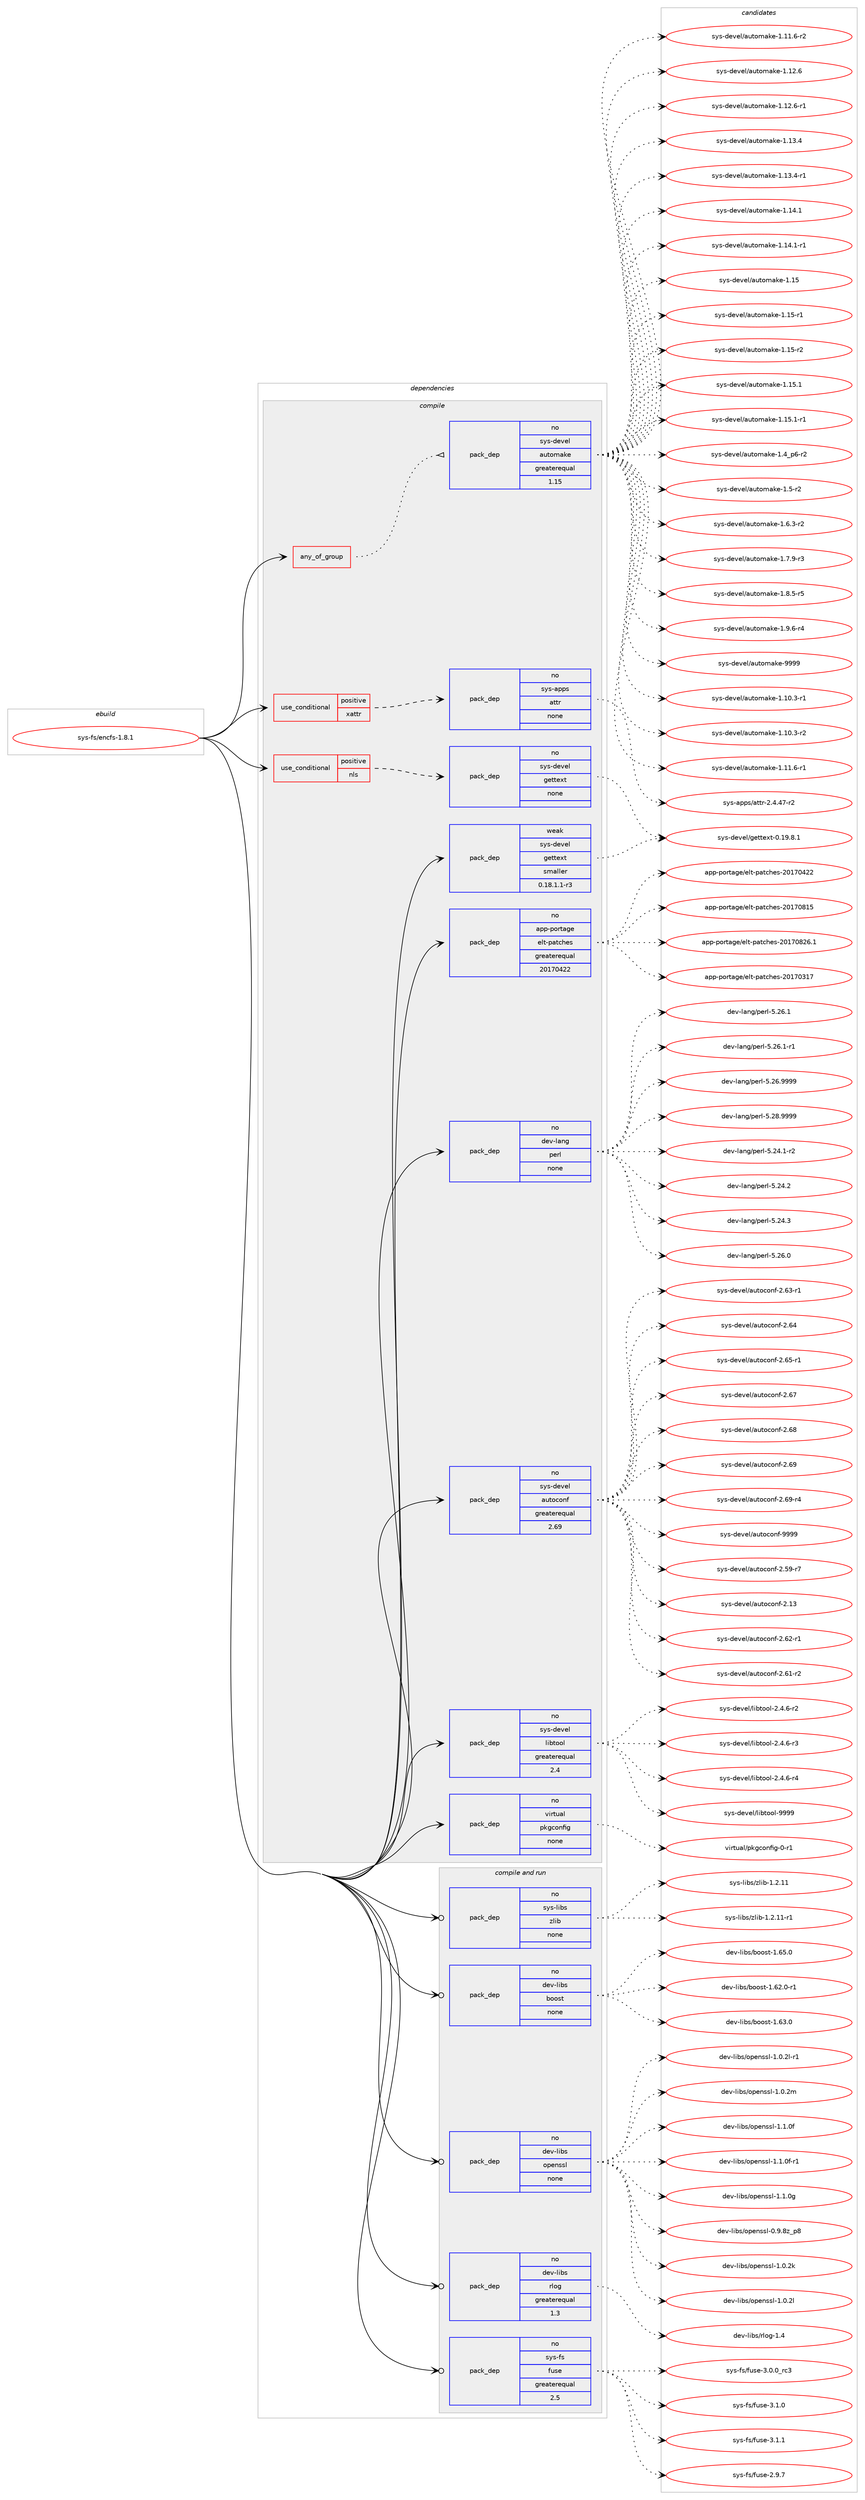 digraph prolog {

# *************
# Graph options
# *************

newrank=true;
concentrate=true;
compound=true;
graph [rankdir=LR,fontname=Helvetica,fontsize=10,ranksep=1.5];#, ranksep=2.5, nodesep=0.2];
edge  [arrowhead=vee];
node  [fontname=Helvetica,fontsize=10];

# **********
# The ebuild
# **********

subgraph cluster_leftcol {
color=gray;
rank=same;
label=<<i>ebuild</i>>;
id [label="sys-fs/encfs-1.8.1", color=red, width=4, href="../sys-fs/encfs-1.8.1.svg"];
}

# ****************
# The dependencies
# ****************

subgraph cluster_midcol {
color=gray;
label=<<i>dependencies</i>>;
subgraph cluster_compile {
fillcolor="#eeeeee";
style=filled;
label=<<i>compile</i>>;
subgraph any8224 {
dependency487997 [label=<<TABLE BORDER="0" CELLBORDER="1" CELLSPACING="0" CELLPADDING="4"><TR><TD CELLPADDING="10">any_of_group</TD></TR></TABLE>>, shape=none, color=red];subgraph pack362623 {
dependency487998 [label=<<TABLE BORDER="0" CELLBORDER="1" CELLSPACING="0" CELLPADDING="4" WIDTH="220"><TR><TD ROWSPAN="6" CELLPADDING="30">pack_dep</TD></TR><TR><TD WIDTH="110">no</TD></TR><TR><TD>sys-devel</TD></TR><TR><TD>automake</TD></TR><TR><TD>greaterequal</TD></TR><TR><TD>1.15</TD></TR></TABLE>>, shape=none, color=blue];
}
dependency487997:e -> dependency487998:w [weight=20,style="dotted",arrowhead="oinv"];
}
id:e -> dependency487997:w [weight=20,style="solid",arrowhead="vee"];
subgraph cond116851 {
dependency487999 [label=<<TABLE BORDER="0" CELLBORDER="1" CELLSPACING="0" CELLPADDING="4"><TR><TD ROWSPAN="3" CELLPADDING="10">use_conditional</TD></TR><TR><TD>positive</TD></TR><TR><TD>nls</TD></TR></TABLE>>, shape=none, color=red];
subgraph pack362624 {
dependency488000 [label=<<TABLE BORDER="0" CELLBORDER="1" CELLSPACING="0" CELLPADDING="4" WIDTH="220"><TR><TD ROWSPAN="6" CELLPADDING="30">pack_dep</TD></TR><TR><TD WIDTH="110">no</TD></TR><TR><TD>sys-devel</TD></TR><TR><TD>gettext</TD></TR><TR><TD>none</TD></TR><TR><TD></TD></TR></TABLE>>, shape=none, color=blue];
}
dependency487999:e -> dependency488000:w [weight=20,style="dashed",arrowhead="vee"];
}
id:e -> dependency487999:w [weight=20,style="solid",arrowhead="vee"];
subgraph cond116852 {
dependency488001 [label=<<TABLE BORDER="0" CELLBORDER="1" CELLSPACING="0" CELLPADDING="4"><TR><TD ROWSPAN="3" CELLPADDING="10">use_conditional</TD></TR><TR><TD>positive</TD></TR><TR><TD>xattr</TD></TR></TABLE>>, shape=none, color=red];
subgraph pack362625 {
dependency488002 [label=<<TABLE BORDER="0" CELLBORDER="1" CELLSPACING="0" CELLPADDING="4" WIDTH="220"><TR><TD ROWSPAN="6" CELLPADDING="30">pack_dep</TD></TR><TR><TD WIDTH="110">no</TD></TR><TR><TD>sys-apps</TD></TR><TR><TD>attr</TD></TR><TR><TD>none</TD></TR><TR><TD></TD></TR></TABLE>>, shape=none, color=blue];
}
dependency488001:e -> dependency488002:w [weight=20,style="dashed",arrowhead="vee"];
}
id:e -> dependency488001:w [weight=20,style="solid",arrowhead="vee"];
subgraph pack362626 {
dependency488003 [label=<<TABLE BORDER="0" CELLBORDER="1" CELLSPACING="0" CELLPADDING="4" WIDTH="220"><TR><TD ROWSPAN="6" CELLPADDING="30">pack_dep</TD></TR><TR><TD WIDTH="110">no</TD></TR><TR><TD>app-portage</TD></TR><TR><TD>elt-patches</TD></TR><TR><TD>greaterequal</TD></TR><TR><TD>20170422</TD></TR></TABLE>>, shape=none, color=blue];
}
id:e -> dependency488003:w [weight=20,style="solid",arrowhead="vee"];
subgraph pack362627 {
dependency488004 [label=<<TABLE BORDER="0" CELLBORDER="1" CELLSPACING="0" CELLPADDING="4" WIDTH="220"><TR><TD ROWSPAN="6" CELLPADDING="30">pack_dep</TD></TR><TR><TD WIDTH="110">no</TD></TR><TR><TD>dev-lang</TD></TR><TR><TD>perl</TD></TR><TR><TD>none</TD></TR><TR><TD></TD></TR></TABLE>>, shape=none, color=blue];
}
id:e -> dependency488004:w [weight=20,style="solid",arrowhead="vee"];
subgraph pack362628 {
dependency488005 [label=<<TABLE BORDER="0" CELLBORDER="1" CELLSPACING="0" CELLPADDING="4" WIDTH="220"><TR><TD ROWSPAN="6" CELLPADDING="30">pack_dep</TD></TR><TR><TD WIDTH="110">no</TD></TR><TR><TD>sys-devel</TD></TR><TR><TD>autoconf</TD></TR><TR><TD>greaterequal</TD></TR><TR><TD>2.69</TD></TR></TABLE>>, shape=none, color=blue];
}
id:e -> dependency488005:w [weight=20,style="solid",arrowhead="vee"];
subgraph pack362629 {
dependency488006 [label=<<TABLE BORDER="0" CELLBORDER="1" CELLSPACING="0" CELLPADDING="4" WIDTH="220"><TR><TD ROWSPAN="6" CELLPADDING="30">pack_dep</TD></TR><TR><TD WIDTH="110">no</TD></TR><TR><TD>sys-devel</TD></TR><TR><TD>libtool</TD></TR><TR><TD>greaterequal</TD></TR><TR><TD>2.4</TD></TR></TABLE>>, shape=none, color=blue];
}
id:e -> dependency488006:w [weight=20,style="solid",arrowhead="vee"];
subgraph pack362630 {
dependency488007 [label=<<TABLE BORDER="0" CELLBORDER="1" CELLSPACING="0" CELLPADDING="4" WIDTH="220"><TR><TD ROWSPAN="6" CELLPADDING="30">pack_dep</TD></TR><TR><TD WIDTH="110">no</TD></TR><TR><TD>virtual</TD></TR><TR><TD>pkgconfig</TD></TR><TR><TD>none</TD></TR><TR><TD></TD></TR></TABLE>>, shape=none, color=blue];
}
id:e -> dependency488007:w [weight=20,style="solid",arrowhead="vee"];
subgraph pack362631 {
dependency488008 [label=<<TABLE BORDER="0" CELLBORDER="1" CELLSPACING="0" CELLPADDING="4" WIDTH="220"><TR><TD ROWSPAN="6" CELLPADDING="30">pack_dep</TD></TR><TR><TD WIDTH="110">weak</TD></TR><TR><TD>sys-devel</TD></TR><TR><TD>gettext</TD></TR><TR><TD>smaller</TD></TR><TR><TD>0.18.1.1-r3</TD></TR></TABLE>>, shape=none, color=blue];
}
id:e -> dependency488008:w [weight=20,style="solid",arrowhead="vee"];
}
subgraph cluster_compileandrun {
fillcolor="#eeeeee";
style=filled;
label=<<i>compile and run</i>>;
subgraph pack362632 {
dependency488009 [label=<<TABLE BORDER="0" CELLBORDER="1" CELLSPACING="0" CELLPADDING="4" WIDTH="220"><TR><TD ROWSPAN="6" CELLPADDING="30">pack_dep</TD></TR><TR><TD WIDTH="110">no</TD></TR><TR><TD>dev-libs</TD></TR><TR><TD>boost</TD></TR><TR><TD>none</TD></TR><TR><TD></TD></TR></TABLE>>, shape=none, color=blue];
}
id:e -> dependency488009:w [weight=20,style="solid",arrowhead="odotvee"];
subgraph pack362633 {
dependency488010 [label=<<TABLE BORDER="0" CELLBORDER="1" CELLSPACING="0" CELLPADDING="4" WIDTH="220"><TR><TD ROWSPAN="6" CELLPADDING="30">pack_dep</TD></TR><TR><TD WIDTH="110">no</TD></TR><TR><TD>dev-libs</TD></TR><TR><TD>openssl</TD></TR><TR><TD>none</TD></TR><TR><TD></TD></TR></TABLE>>, shape=none, color=blue];
}
id:e -> dependency488010:w [weight=20,style="solid",arrowhead="odotvee"];
subgraph pack362634 {
dependency488011 [label=<<TABLE BORDER="0" CELLBORDER="1" CELLSPACING="0" CELLPADDING="4" WIDTH="220"><TR><TD ROWSPAN="6" CELLPADDING="30">pack_dep</TD></TR><TR><TD WIDTH="110">no</TD></TR><TR><TD>dev-libs</TD></TR><TR><TD>rlog</TD></TR><TR><TD>greaterequal</TD></TR><TR><TD>1.3</TD></TR></TABLE>>, shape=none, color=blue];
}
id:e -> dependency488011:w [weight=20,style="solid",arrowhead="odotvee"];
subgraph pack362635 {
dependency488012 [label=<<TABLE BORDER="0" CELLBORDER="1" CELLSPACING="0" CELLPADDING="4" WIDTH="220"><TR><TD ROWSPAN="6" CELLPADDING="30">pack_dep</TD></TR><TR><TD WIDTH="110">no</TD></TR><TR><TD>sys-fs</TD></TR><TR><TD>fuse</TD></TR><TR><TD>greaterequal</TD></TR><TR><TD>2.5</TD></TR></TABLE>>, shape=none, color=blue];
}
id:e -> dependency488012:w [weight=20,style="solid",arrowhead="odotvee"];
subgraph pack362636 {
dependency488013 [label=<<TABLE BORDER="0" CELLBORDER="1" CELLSPACING="0" CELLPADDING="4" WIDTH="220"><TR><TD ROWSPAN="6" CELLPADDING="30">pack_dep</TD></TR><TR><TD WIDTH="110">no</TD></TR><TR><TD>sys-libs</TD></TR><TR><TD>zlib</TD></TR><TR><TD>none</TD></TR><TR><TD></TD></TR></TABLE>>, shape=none, color=blue];
}
id:e -> dependency488013:w [weight=20,style="solid",arrowhead="odotvee"];
}
subgraph cluster_run {
fillcolor="#eeeeee";
style=filled;
label=<<i>run</i>>;
}
}

# **************
# The candidates
# **************

subgraph cluster_choices {
rank=same;
color=gray;
label=<<i>candidates</i>>;

subgraph choice362623 {
color=black;
nodesep=1;
choice11512111545100101118101108479711711611110997107101454946494846514511449 [label="sys-devel/automake-1.10.3-r1", color=red, width=4,href="../sys-devel/automake-1.10.3-r1.svg"];
choice11512111545100101118101108479711711611110997107101454946494846514511450 [label="sys-devel/automake-1.10.3-r2", color=red, width=4,href="../sys-devel/automake-1.10.3-r2.svg"];
choice11512111545100101118101108479711711611110997107101454946494946544511449 [label="sys-devel/automake-1.11.6-r1", color=red, width=4,href="../sys-devel/automake-1.11.6-r1.svg"];
choice11512111545100101118101108479711711611110997107101454946494946544511450 [label="sys-devel/automake-1.11.6-r2", color=red, width=4,href="../sys-devel/automake-1.11.6-r2.svg"];
choice1151211154510010111810110847971171161111099710710145494649504654 [label="sys-devel/automake-1.12.6", color=red, width=4,href="../sys-devel/automake-1.12.6.svg"];
choice11512111545100101118101108479711711611110997107101454946495046544511449 [label="sys-devel/automake-1.12.6-r1", color=red, width=4,href="../sys-devel/automake-1.12.6-r1.svg"];
choice1151211154510010111810110847971171161111099710710145494649514652 [label="sys-devel/automake-1.13.4", color=red, width=4,href="../sys-devel/automake-1.13.4.svg"];
choice11512111545100101118101108479711711611110997107101454946495146524511449 [label="sys-devel/automake-1.13.4-r1", color=red, width=4,href="../sys-devel/automake-1.13.4-r1.svg"];
choice1151211154510010111810110847971171161111099710710145494649524649 [label="sys-devel/automake-1.14.1", color=red, width=4,href="../sys-devel/automake-1.14.1.svg"];
choice11512111545100101118101108479711711611110997107101454946495246494511449 [label="sys-devel/automake-1.14.1-r1", color=red, width=4,href="../sys-devel/automake-1.14.1-r1.svg"];
choice115121115451001011181011084797117116111109971071014549464953 [label="sys-devel/automake-1.15", color=red, width=4,href="../sys-devel/automake-1.15.svg"];
choice1151211154510010111810110847971171161111099710710145494649534511449 [label="sys-devel/automake-1.15-r1", color=red, width=4,href="../sys-devel/automake-1.15-r1.svg"];
choice1151211154510010111810110847971171161111099710710145494649534511450 [label="sys-devel/automake-1.15-r2", color=red, width=4,href="../sys-devel/automake-1.15-r2.svg"];
choice1151211154510010111810110847971171161111099710710145494649534649 [label="sys-devel/automake-1.15.1", color=red, width=4,href="../sys-devel/automake-1.15.1.svg"];
choice11512111545100101118101108479711711611110997107101454946495346494511449 [label="sys-devel/automake-1.15.1-r1", color=red, width=4,href="../sys-devel/automake-1.15.1-r1.svg"];
choice115121115451001011181011084797117116111109971071014549465295112544511450 [label="sys-devel/automake-1.4_p6-r2", color=red, width=4,href="../sys-devel/automake-1.4_p6-r2.svg"];
choice11512111545100101118101108479711711611110997107101454946534511450 [label="sys-devel/automake-1.5-r2", color=red, width=4,href="../sys-devel/automake-1.5-r2.svg"];
choice115121115451001011181011084797117116111109971071014549465446514511450 [label="sys-devel/automake-1.6.3-r2", color=red, width=4,href="../sys-devel/automake-1.6.3-r2.svg"];
choice115121115451001011181011084797117116111109971071014549465546574511451 [label="sys-devel/automake-1.7.9-r3", color=red, width=4,href="../sys-devel/automake-1.7.9-r3.svg"];
choice115121115451001011181011084797117116111109971071014549465646534511453 [label="sys-devel/automake-1.8.5-r5", color=red, width=4,href="../sys-devel/automake-1.8.5-r5.svg"];
choice115121115451001011181011084797117116111109971071014549465746544511452 [label="sys-devel/automake-1.9.6-r4", color=red, width=4,href="../sys-devel/automake-1.9.6-r4.svg"];
choice115121115451001011181011084797117116111109971071014557575757 [label="sys-devel/automake-9999", color=red, width=4,href="../sys-devel/automake-9999.svg"];
dependency487998:e -> choice11512111545100101118101108479711711611110997107101454946494846514511449:w [style=dotted,weight="100"];
dependency487998:e -> choice11512111545100101118101108479711711611110997107101454946494846514511450:w [style=dotted,weight="100"];
dependency487998:e -> choice11512111545100101118101108479711711611110997107101454946494946544511449:w [style=dotted,weight="100"];
dependency487998:e -> choice11512111545100101118101108479711711611110997107101454946494946544511450:w [style=dotted,weight="100"];
dependency487998:e -> choice1151211154510010111810110847971171161111099710710145494649504654:w [style=dotted,weight="100"];
dependency487998:e -> choice11512111545100101118101108479711711611110997107101454946495046544511449:w [style=dotted,weight="100"];
dependency487998:e -> choice1151211154510010111810110847971171161111099710710145494649514652:w [style=dotted,weight="100"];
dependency487998:e -> choice11512111545100101118101108479711711611110997107101454946495146524511449:w [style=dotted,weight="100"];
dependency487998:e -> choice1151211154510010111810110847971171161111099710710145494649524649:w [style=dotted,weight="100"];
dependency487998:e -> choice11512111545100101118101108479711711611110997107101454946495246494511449:w [style=dotted,weight="100"];
dependency487998:e -> choice115121115451001011181011084797117116111109971071014549464953:w [style=dotted,weight="100"];
dependency487998:e -> choice1151211154510010111810110847971171161111099710710145494649534511449:w [style=dotted,weight="100"];
dependency487998:e -> choice1151211154510010111810110847971171161111099710710145494649534511450:w [style=dotted,weight="100"];
dependency487998:e -> choice1151211154510010111810110847971171161111099710710145494649534649:w [style=dotted,weight="100"];
dependency487998:e -> choice11512111545100101118101108479711711611110997107101454946495346494511449:w [style=dotted,weight="100"];
dependency487998:e -> choice115121115451001011181011084797117116111109971071014549465295112544511450:w [style=dotted,weight="100"];
dependency487998:e -> choice11512111545100101118101108479711711611110997107101454946534511450:w [style=dotted,weight="100"];
dependency487998:e -> choice115121115451001011181011084797117116111109971071014549465446514511450:w [style=dotted,weight="100"];
dependency487998:e -> choice115121115451001011181011084797117116111109971071014549465546574511451:w [style=dotted,weight="100"];
dependency487998:e -> choice115121115451001011181011084797117116111109971071014549465646534511453:w [style=dotted,weight="100"];
dependency487998:e -> choice115121115451001011181011084797117116111109971071014549465746544511452:w [style=dotted,weight="100"];
dependency487998:e -> choice115121115451001011181011084797117116111109971071014557575757:w [style=dotted,weight="100"];
}
subgraph choice362624 {
color=black;
nodesep=1;
choice1151211154510010111810110847103101116116101120116454846495746564649 [label="sys-devel/gettext-0.19.8.1", color=red, width=4,href="../sys-devel/gettext-0.19.8.1.svg"];
dependency488000:e -> choice1151211154510010111810110847103101116116101120116454846495746564649:w [style=dotted,weight="100"];
}
subgraph choice362625 {
color=black;
nodesep=1;
choice11512111545971121121154797116116114455046524652554511450 [label="sys-apps/attr-2.4.47-r2", color=red, width=4,href="../sys-apps/attr-2.4.47-r2.svg"];
dependency488002:e -> choice11512111545971121121154797116116114455046524652554511450:w [style=dotted,weight="100"];
}
subgraph choice362626 {
color=black;
nodesep=1;
choice97112112451121111141169710310147101108116451129711699104101115455048495548514955 [label="app-portage/elt-patches-20170317", color=red, width=4,href="../app-portage/elt-patches-20170317.svg"];
choice97112112451121111141169710310147101108116451129711699104101115455048495548525050 [label="app-portage/elt-patches-20170422", color=red, width=4,href="../app-portage/elt-patches-20170422.svg"];
choice97112112451121111141169710310147101108116451129711699104101115455048495548564953 [label="app-portage/elt-patches-20170815", color=red, width=4,href="../app-portage/elt-patches-20170815.svg"];
choice971121124511211111411697103101471011081164511297116991041011154550484955485650544649 [label="app-portage/elt-patches-20170826.1", color=red, width=4,href="../app-portage/elt-patches-20170826.1.svg"];
dependency488003:e -> choice97112112451121111141169710310147101108116451129711699104101115455048495548514955:w [style=dotted,weight="100"];
dependency488003:e -> choice97112112451121111141169710310147101108116451129711699104101115455048495548525050:w [style=dotted,weight="100"];
dependency488003:e -> choice97112112451121111141169710310147101108116451129711699104101115455048495548564953:w [style=dotted,weight="100"];
dependency488003:e -> choice971121124511211111411697103101471011081164511297116991041011154550484955485650544649:w [style=dotted,weight="100"];
}
subgraph choice362627 {
color=black;
nodesep=1;
choice100101118451089711010347112101114108455346505246494511450 [label="dev-lang/perl-5.24.1-r2", color=red, width=4,href="../dev-lang/perl-5.24.1-r2.svg"];
choice10010111845108971101034711210111410845534650524650 [label="dev-lang/perl-5.24.2", color=red, width=4,href="../dev-lang/perl-5.24.2.svg"];
choice10010111845108971101034711210111410845534650524651 [label="dev-lang/perl-5.24.3", color=red, width=4,href="../dev-lang/perl-5.24.3.svg"];
choice10010111845108971101034711210111410845534650544648 [label="dev-lang/perl-5.26.0", color=red, width=4,href="../dev-lang/perl-5.26.0.svg"];
choice10010111845108971101034711210111410845534650544649 [label="dev-lang/perl-5.26.1", color=red, width=4,href="../dev-lang/perl-5.26.1.svg"];
choice100101118451089711010347112101114108455346505446494511449 [label="dev-lang/perl-5.26.1-r1", color=red, width=4,href="../dev-lang/perl-5.26.1-r1.svg"];
choice10010111845108971101034711210111410845534650544657575757 [label="dev-lang/perl-5.26.9999", color=red, width=4,href="../dev-lang/perl-5.26.9999.svg"];
choice10010111845108971101034711210111410845534650564657575757 [label="dev-lang/perl-5.28.9999", color=red, width=4,href="../dev-lang/perl-5.28.9999.svg"];
dependency488004:e -> choice100101118451089711010347112101114108455346505246494511450:w [style=dotted,weight="100"];
dependency488004:e -> choice10010111845108971101034711210111410845534650524650:w [style=dotted,weight="100"];
dependency488004:e -> choice10010111845108971101034711210111410845534650524651:w [style=dotted,weight="100"];
dependency488004:e -> choice10010111845108971101034711210111410845534650544648:w [style=dotted,weight="100"];
dependency488004:e -> choice10010111845108971101034711210111410845534650544649:w [style=dotted,weight="100"];
dependency488004:e -> choice100101118451089711010347112101114108455346505446494511449:w [style=dotted,weight="100"];
dependency488004:e -> choice10010111845108971101034711210111410845534650544657575757:w [style=dotted,weight="100"];
dependency488004:e -> choice10010111845108971101034711210111410845534650564657575757:w [style=dotted,weight="100"];
}
subgraph choice362628 {
color=black;
nodesep=1;
choice115121115451001011181011084797117116111991111101024550464951 [label="sys-devel/autoconf-2.13", color=red, width=4,href="../sys-devel/autoconf-2.13.svg"];
choice1151211154510010111810110847971171161119911111010245504653574511455 [label="sys-devel/autoconf-2.59-r7", color=red, width=4,href="../sys-devel/autoconf-2.59-r7.svg"];
choice1151211154510010111810110847971171161119911111010245504654494511450 [label="sys-devel/autoconf-2.61-r2", color=red, width=4,href="../sys-devel/autoconf-2.61-r2.svg"];
choice1151211154510010111810110847971171161119911111010245504654504511449 [label="sys-devel/autoconf-2.62-r1", color=red, width=4,href="../sys-devel/autoconf-2.62-r1.svg"];
choice1151211154510010111810110847971171161119911111010245504654514511449 [label="sys-devel/autoconf-2.63-r1", color=red, width=4,href="../sys-devel/autoconf-2.63-r1.svg"];
choice115121115451001011181011084797117116111991111101024550465452 [label="sys-devel/autoconf-2.64", color=red, width=4,href="../sys-devel/autoconf-2.64.svg"];
choice1151211154510010111810110847971171161119911111010245504654534511449 [label="sys-devel/autoconf-2.65-r1", color=red, width=4,href="../sys-devel/autoconf-2.65-r1.svg"];
choice115121115451001011181011084797117116111991111101024550465455 [label="sys-devel/autoconf-2.67", color=red, width=4,href="../sys-devel/autoconf-2.67.svg"];
choice115121115451001011181011084797117116111991111101024550465456 [label="sys-devel/autoconf-2.68", color=red, width=4,href="../sys-devel/autoconf-2.68.svg"];
choice115121115451001011181011084797117116111991111101024550465457 [label="sys-devel/autoconf-2.69", color=red, width=4,href="../sys-devel/autoconf-2.69.svg"];
choice1151211154510010111810110847971171161119911111010245504654574511452 [label="sys-devel/autoconf-2.69-r4", color=red, width=4,href="../sys-devel/autoconf-2.69-r4.svg"];
choice115121115451001011181011084797117116111991111101024557575757 [label="sys-devel/autoconf-9999", color=red, width=4,href="../sys-devel/autoconf-9999.svg"];
dependency488005:e -> choice115121115451001011181011084797117116111991111101024550464951:w [style=dotted,weight="100"];
dependency488005:e -> choice1151211154510010111810110847971171161119911111010245504653574511455:w [style=dotted,weight="100"];
dependency488005:e -> choice1151211154510010111810110847971171161119911111010245504654494511450:w [style=dotted,weight="100"];
dependency488005:e -> choice1151211154510010111810110847971171161119911111010245504654504511449:w [style=dotted,weight="100"];
dependency488005:e -> choice1151211154510010111810110847971171161119911111010245504654514511449:w [style=dotted,weight="100"];
dependency488005:e -> choice115121115451001011181011084797117116111991111101024550465452:w [style=dotted,weight="100"];
dependency488005:e -> choice1151211154510010111810110847971171161119911111010245504654534511449:w [style=dotted,weight="100"];
dependency488005:e -> choice115121115451001011181011084797117116111991111101024550465455:w [style=dotted,weight="100"];
dependency488005:e -> choice115121115451001011181011084797117116111991111101024550465456:w [style=dotted,weight="100"];
dependency488005:e -> choice115121115451001011181011084797117116111991111101024550465457:w [style=dotted,weight="100"];
dependency488005:e -> choice1151211154510010111810110847971171161119911111010245504654574511452:w [style=dotted,weight="100"];
dependency488005:e -> choice115121115451001011181011084797117116111991111101024557575757:w [style=dotted,weight="100"];
}
subgraph choice362629 {
color=black;
nodesep=1;
choice1151211154510010111810110847108105981161111111084550465246544511450 [label="sys-devel/libtool-2.4.6-r2", color=red, width=4,href="../sys-devel/libtool-2.4.6-r2.svg"];
choice1151211154510010111810110847108105981161111111084550465246544511451 [label="sys-devel/libtool-2.4.6-r3", color=red, width=4,href="../sys-devel/libtool-2.4.6-r3.svg"];
choice1151211154510010111810110847108105981161111111084550465246544511452 [label="sys-devel/libtool-2.4.6-r4", color=red, width=4,href="../sys-devel/libtool-2.4.6-r4.svg"];
choice1151211154510010111810110847108105981161111111084557575757 [label="sys-devel/libtool-9999", color=red, width=4,href="../sys-devel/libtool-9999.svg"];
dependency488006:e -> choice1151211154510010111810110847108105981161111111084550465246544511450:w [style=dotted,weight="100"];
dependency488006:e -> choice1151211154510010111810110847108105981161111111084550465246544511451:w [style=dotted,weight="100"];
dependency488006:e -> choice1151211154510010111810110847108105981161111111084550465246544511452:w [style=dotted,weight="100"];
dependency488006:e -> choice1151211154510010111810110847108105981161111111084557575757:w [style=dotted,weight="100"];
}
subgraph choice362630 {
color=black;
nodesep=1;
choice11810511411611797108471121071039911111010210510345484511449 [label="virtual/pkgconfig-0-r1", color=red, width=4,href="../virtual/pkgconfig-0-r1.svg"];
dependency488007:e -> choice11810511411611797108471121071039911111010210510345484511449:w [style=dotted,weight="100"];
}
subgraph choice362631 {
color=black;
nodesep=1;
choice1151211154510010111810110847103101116116101120116454846495746564649 [label="sys-devel/gettext-0.19.8.1", color=red, width=4,href="../sys-devel/gettext-0.19.8.1.svg"];
dependency488008:e -> choice1151211154510010111810110847103101116116101120116454846495746564649:w [style=dotted,weight="100"];
}
subgraph choice362632 {
color=black;
nodesep=1;
choice10010111845108105981154798111111115116454946545046484511449 [label="dev-libs/boost-1.62.0-r1", color=red, width=4,href="../dev-libs/boost-1.62.0-r1.svg"];
choice1001011184510810598115479811111111511645494654514648 [label="dev-libs/boost-1.63.0", color=red, width=4,href="../dev-libs/boost-1.63.0.svg"];
choice1001011184510810598115479811111111511645494654534648 [label="dev-libs/boost-1.65.0", color=red, width=4,href="../dev-libs/boost-1.65.0.svg"];
dependency488009:e -> choice10010111845108105981154798111111115116454946545046484511449:w [style=dotted,weight="100"];
dependency488009:e -> choice1001011184510810598115479811111111511645494654514648:w [style=dotted,weight="100"];
dependency488009:e -> choice1001011184510810598115479811111111511645494654534648:w [style=dotted,weight="100"];
}
subgraph choice362633 {
color=black;
nodesep=1;
choice1001011184510810598115471111121011101151151084548465746561229511256 [label="dev-libs/openssl-0.9.8z_p8", color=red, width=4,href="../dev-libs/openssl-0.9.8z_p8.svg"];
choice100101118451081059811547111112101110115115108454946484650107 [label="dev-libs/openssl-1.0.2k", color=red, width=4,href="../dev-libs/openssl-1.0.2k.svg"];
choice100101118451081059811547111112101110115115108454946484650108 [label="dev-libs/openssl-1.0.2l", color=red, width=4,href="../dev-libs/openssl-1.0.2l.svg"];
choice1001011184510810598115471111121011101151151084549464846501084511449 [label="dev-libs/openssl-1.0.2l-r1", color=red, width=4,href="../dev-libs/openssl-1.0.2l-r1.svg"];
choice100101118451081059811547111112101110115115108454946484650109 [label="dev-libs/openssl-1.0.2m", color=red, width=4,href="../dev-libs/openssl-1.0.2m.svg"];
choice100101118451081059811547111112101110115115108454946494648102 [label="dev-libs/openssl-1.1.0f", color=red, width=4,href="../dev-libs/openssl-1.1.0f.svg"];
choice1001011184510810598115471111121011101151151084549464946481024511449 [label="dev-libs/openssl-1.1.0f-r1", color=red, width=4,href="../dev-libs/openssl-1.1.0f-r1.svg"];
choice100101118451081059811547111112101110115115108454946494648103 [label="dev-libs/openssl-1.1.0g", color=red, width=4,href="../dev-libs/openssl-1.1.0g.svg"];
dependency488010:e -> choice1001011184510810598115471111121011101151151084548465746561229511256:w [style=dotted,weight="100"];
dependency488010:e -> choice100101118451081059811547111112101110115115108454946484650107:w [style=dotted,weight="100"];
dependency488010:e -> choice100101118451081059811547111112101110115115108454946484650108:w [style=dotted,weight="100"];
dependency488010:e -> choice1001011184510810598115471111121011101151151084549464846501084511449:w [style=dotted,weight="100"];
dependency488010:e -> choice100101118451081059811547111112101110115115108454946484650109:w [style=dotted,weight="100"];
dependency488010:e -> choice100101118451081059811547111112101110115115108454946494648102:w [style=dotted,weight="100"];
dependency488010:e -> choice1001011184510810598115471111121011101151151084549464946481024511449:w [style=dotted,weight="100"];
dependency488010:e -> choice100101118451081059811547111112101110115115108454946494648103:w [style=dotted,weight="100"];
}
subgraph choice362634 {
color=black;
nodesep=1;
choice10010111845108105981154711410811110345494652 [label="dev-libs/rlog-1.4", color=red, width=4,href="../dev-libs/rlog-1.4.svg"];
dependency488011:e -> choice10010111845108105981154711410811110345494652:w [style=dotted,weight="100"];
}
subgraph choice362635 {
color=black;
nodesep=1;
choice1151211154510211547102117115101455046574655 [label="sys-fs/fuse-2.9.7", color=red, width=4,href="../sys-fs/fuse-2.9.7.svg"];
choice1151211154510211547102117115101455146484648951149951 [label="sys-fs/fuse-3.0.0_rc3", color=red, width=4,href="../sys-fs/fuse-3.0.0_rc3.svg"];
choice1151211154510211547102117115101455146494648 [label="sys-fs/fuse-3.1.0", color=red, width=4,href="../sys-fs/fuse-3.1.0.svg"];
choice1151211154510211547102117115101455146494649 [label="sys-fs/fuse-3.1.1", color=red, width=4,href="../sys-fs/fuse-3.1.1.svg"];
dependency488012:e -> choice1151211154510211547102117115101455046574655:w [style=dotted,weight="100"];
dependency488012:e -> choice1151211154510211547102117115101455146484648951149951:w [style=dotted,weight="100"];
dependency488012:e -> choice1151211154510211547102117115101455146494648:w [style=dotted,weight="100"];
dependency488012:e -> choice1151211154510211547102117115101455146494649:w [style=dotted,weight="100"];
}
subgraph choice362636 {
color=black;
nodesep=1;
choice1151211154510810598115471221081059845494650464949 [label="sys-libs/zlib-1.2.11", color=red, width=4,href="../sys-libs/zlib-1.2.11.svg"];
choice11512111545108105981154712210810598454946504649494511449 [label="sys-libs/zlib-1.2.11-r1", color=red, width=4,href="../sys-libs/zlib-1.2.11-r1.svg"];
dependency488013:e -> choice1151211154510810598115471221081059845494650464949:w [style=dotted,weight="100"];
dependency488013:e -> choice11512111545108105981154712210810598454946504649494511449:w [style=dotted,weight="100"];
}
}

}
